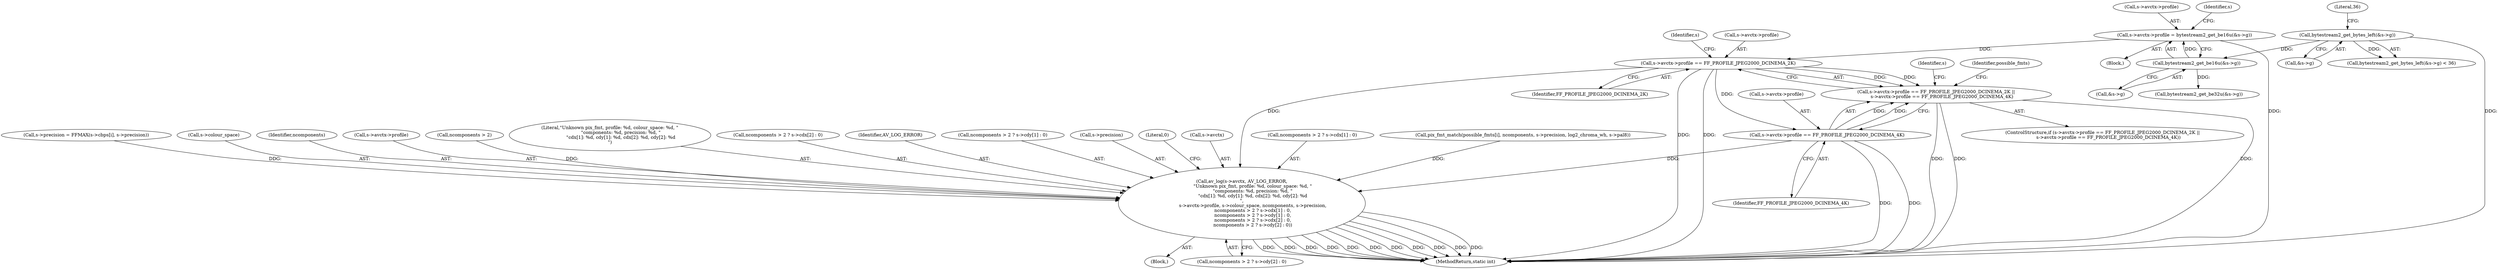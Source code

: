 digraph "0_FFmpeg_8bb11c3ca77b52e05a9ed1496a65f8a76e6e2d8f@pointer" {
"1000643" [label="(Call,s->avctx->profile == FF_PROFILE_JPEG2000_DCINEMA_2K)"];
"1000139" [label="(Call,s->avctx->profile = bytestream2_get_be16u(&s->g))"];
"1000145" [label="(Call,bytestream2_get_be16u(&s->g))"];
"1000131" [label="(Call,bytestream2_get_bytes_left(&s->g))"];
"1000642" [label="(Call,s->avctx->profile == FF_PROFILE_JPEG2000_DCINEMA_2K ||\n        s->avctx->profile == FF_PROFILE_JPEG2000_DCINEMA_4K)"];
"1000650" [label="(Call,s->avctx->profile == FF_PROFILE_JPEG2000_DCINEMA_4K)"];
"1000751" [label="(Call,av_log(s->avctx, AV_LOG_ERROR,\n               \"Unknown pix_fmt, profile: %d, colour_space: %d, \"\n               \"components: %d, precision: %d, \"\n               \"cdx[1]: %d, cdy[1]: %d, cdx[2]: %d, cdy[2]: %d\n\",\n               s->avctx->profile, s->colour_space, ncomponents, s->precision,\n               ncomponents > 2 ? s->cdx[1] : 0,\n               ncomponents > 2 ? s->cdy[1] : 0,\n               ncomponents > 2 ? s->cdx[2] : 0,\n               ncomponents > 2 ? s->cdy[2] : 0))"];
"1000139" [label="(Call,s->avctx->profile = bytestream2_get_be16u(&s->g))"];
"1000755" [label="(Identifier,AV_LOG_ERROR)"];
"1000779" [label="(Call,ncomponents > 2 ? s->cdy[1] : 0)"];
"1000750" [label="(Block,)"];
"1000766" [label="(Call,s->precision)"];
"1000649" [label="(Identifier,FF_PROFILE_JPEG2000_DCINEMA_2K)"];
"1000643" [label="(Call,s->avctx->profile == FF_PROFILE_JPEG2000_DCINEMA_2K)"];
"1000799" [label="(Call,ncomponents > 2 ? s->cdy[2] : 0)"];
"1000130" [label="(Call,bytestream2_get_bytes_left(&s->g) < 36)"];
"1000810" [label="(Literal,0)"];
"1000653" [label="(Identifier,s)"];
"1000752" [label="(Call,s->avctx)"];
"1000769" [label="(Call,ncomponents > 2 ? s->cdx[1] : 0)"];
"1000140" [label="(Call,s->avctx->profile)"];
"1000719" [label="(Call,pix_fmt_match(possible_fmts[i], ncomponents, s->precision, log2_chroma_wh, s->pal8))"];
"1000751" [label="(Call,av_log(s->avctx, AV_LOG_ERROR,\n               \"Unknown pix_fmt, profile: %d, colour_space: %d, \"\n               \"components: %d, precision: %d, \"\n               \"cdx[1]: %d, cdy[1]: %d, cdx[2]: %d, cdy[2]: %d\n\",\n               s->avctx->profile, s->colour_space, ncomponents, s->precision,\n               ncomponents > 2 ? s->cdx[1] : 0,\n               ncomponents > 2 ? s->cdy[1] : 0,\n               ncomponents > 2 ? s->cdx[2] : 0,\n               ncomponents > 2 ? s->cdy[2] : 0))"];
"1000337" [label="(Call,s->precision = FFMAX(s->cbps[i], s->precision))"];
"1000650" [label="(Call,s->avctx->profile == FF_PROFILE_JPEG2000_DCINEMA_4K)"];
"1000136" [label="(Literal,36)"];
"1000656" [label="(Identifier,FF_PROFILE_JPEG2000_DCINEMA_4K)"];
"1000146" [label="(Call,&s->g)"];
"1000765" [label="(Identifier,ncomponents)"];
"1000131" [label="(Call,bytestream2_get_bytes_left(&s->g))"];
"1000659" [label="(Identifier,possible_fmts)"];
"1000757" [label="(Call,s->avctx->profile)"];
"1000154" [label="(Call,bytestream2_get_be32u(&s->g))"];
"1000762" [label="(Call,s->colour_space)"];
"1000642" [label="(Call,s->avctx->profile == FF_PROFILE_JPEG2000_DCINEMA_2K ||\n        s->avctx->profile == FF_PROFILE_JPEG2000_DCINEMA_4K)"];
"1000114" [label="(Block,)"];
"1000152" [label="(Identifier,s)"];
"1000132" [label="(Call,&s->g)"];
"1000145" [label="(Call,bytestream2_get_be16u(&s->g))"];
"1000669" [label="(Identifier,s)"];
"1000644" [label="(Call,s->avctx->profile)"];
"1000651" [label="(Call,s->avctx->profile)"];
"1000800" [label="(Call,ncomponents > 2)"];
"1000756" [label="(Literal,\"Unknown pix_fmt, profile: %d, colour_space: %d, \"\n               \"components: %d, precision: %d, \"\n               \"cdx[1]: %d, cdy[1]: %d, cdx[2]: %d, cdy[2]: %d\n\")"];
"1000811" [label="(MethodReturn,static int)"];
"1000641" [label="(ControlStructure,if (s->avctx->profile == FF_PROFILE_JPEG2000_DCINEMA_2K ||\n        s->avctx->profile == FF_PROFILE_JPEG2000_DCINEMA_4K))"];
"1000789" [label="(Call,ncomponents > 2 ? s->cdx[2] : 0)"];
"1000643" -> "1000642"  [label="AST: "];
"1000643" -> "1000649"  [label="CFG: "];
"1000644" -> "1000643"  [label="AST: "];
"1000649" -> "1000643"  [label="AST: "];
"1000653" -> "1000643"  [label="CFG: "];
"1000642" -> "1000643"  [label="CFG: "];
"1000643" -> "1000811"  [label="DDG: "];
"1000643" -> "1000811"  [label="DDG: "];
"1000643" -> "1000642"  [label="DDG: "];
"1000643" -> "1000642"  [label="DDG: "];
"1000139" -> "1000643"  [label="DDG: "];
"1000643" -> "1000650"  [label="DDG: "];
"1000643" -> "1000751"  [label="DDG: "];
"1000139" -> "1000114"  [label="AST: "];
"1000139" -> "1000145"  [label="CFG: "];
"1000140" -> "1000139"  [label="AST: "];
"1000145" -> "1000139"  [label="AST: "];
"1000152" -> "1000139"  [label="CFG: "];
"1000139" -> "1000811"  [label="DDG: "];
"1000145" -> "1000139"  [label="DDG: "];
"1000145" -> "1000146"  [label="CFG: "];
"1000146" -> "1000145"  [label="AST: "];
"1000131" -> "1000145"  [label="DDG: "];
"1000145" -> "1000154"  [label="DDG: "];
"1000131" -> "1000130"  [label="AST: "];
"1000131" -> "1000132"  [label="CFG: "];
"1000132" -> "1000131"  [label="AST: "];
"1000136" -> "1000131"  [label="CFG: "];
"1000131" -> "1000811"  [label="DDG: "];
"1000131" -> "1000130"  [label="DDG: "];
"1000642" -> "1000641"  [label="AST: "];
"1000642" -> "1000650"  [label="CFG: "];
"1000650" -> "1000642"  [label="AST: "];
"1000659" -> "1000642"  [label="CFG: "];
"1000669" -> "1000642"  [label="CFG: "];
"1000642" -> "1000811"  [label="DDG: "];
"1000642" -> "1000811"  [label="DDG: "];
"1000642" -> "1000811"  [label="DDG: "];
"1000650" -> "1000642"  [label="DDG: "];
"1000650" -> "1000642"  [label="DDG: "];
"1000650" -> "1000656"  [label="CFG: "];
"1000651" -> "1000650"  [label="AST: "];
"1000656" -> "1000650"  [label="AST: "];
"1000650" -> "1000811"  [label="DDG: "];
"1000650" -> "1000811"  [label="DDG: "];
"1000650" -> "1000751"  [label="DDG: "];
"1000751" -> "1000750"  [label="AST: "];
"1000751" -> "1000799"  [label="CFG: "];
"1000752" -> "1000751"  [label="AST: "];
"1000755" -> "1000751"  [label="AST: "];
"1000756" -> "1000751"  [label="AST: "];
"1000757" -> "1000751"  [label="AST: "];
"1000762" -> "1000751"  [label="AST: "];
"1000765" -> "1000751"  [label="AST: "];
"1000766" -> "1000751"  [label="AST: "];
"1000769" -> "1000751"  [label="AST: "];
"1000779" -> "1000751"  [label="AST: "];
"1000789" -> "1000751"  [label="AST: "];
"1000799" -> "1000751"  [label="AST: "];
"1000810" -> "1000751"  [label="CFG: "];
"1000751" -> "1000811"  [label="DDG: "];
"1000751" -> "1000811"  [label="DDG: "];
"1000751" -> "1000811"  [label="DDG: "];
"1000751" -> "1000811"  [label="DDG: "];
"1000751" -> "1000811"  [label="DDG: "];
"1000751" -> "1000811"  [label="DDG: "];
"1000751" -> "1000811"  [label="DDG: "];
"1000751" -> "1000811"  [label="DDG: "];
"1000751" -> "1000811"  [label="DDG: "];
"1000751" -> "1000811"  [label="DDG: "];
"1000751" -> "1000811"  [label="DDG: "];
"1000800" -> "1000751"  [label="DDG: "];
"1000719" -> "1000751"  [label="DDG: "];
"1000337" -> "1000751"  [label="DDG: "];
}
